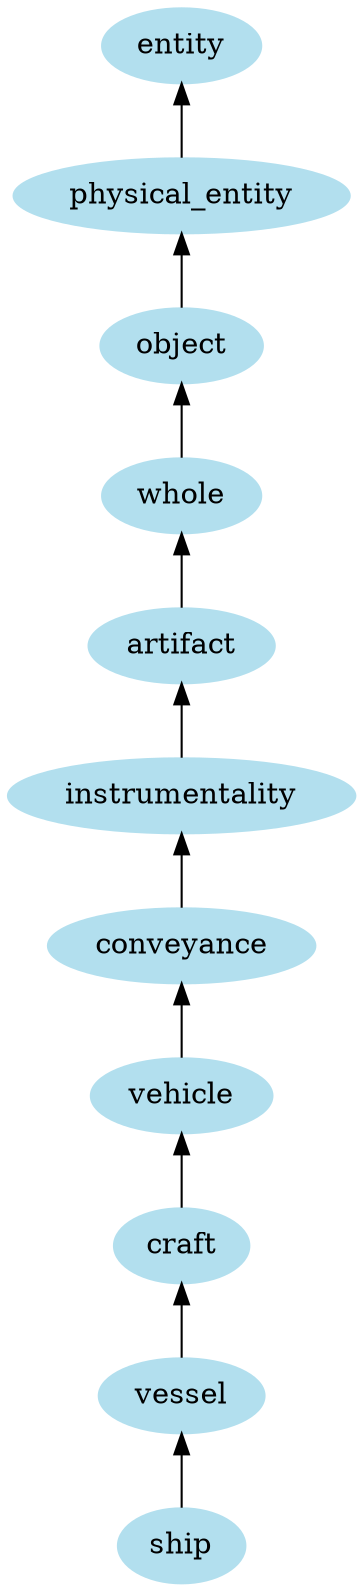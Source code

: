 digraph unix {
	node [color=lightblue2 style=filled]
	rankdir=BT
	ship -> vessel
	vessel -> craft
	craft -> vehicle
	vehicle -> conveyance
	conveyance -> instrumentality
	instrumentality -> artifact
	artifact -> whole
	whole -> object
	object -> physical_entity
	physical_entity -> entity
}
